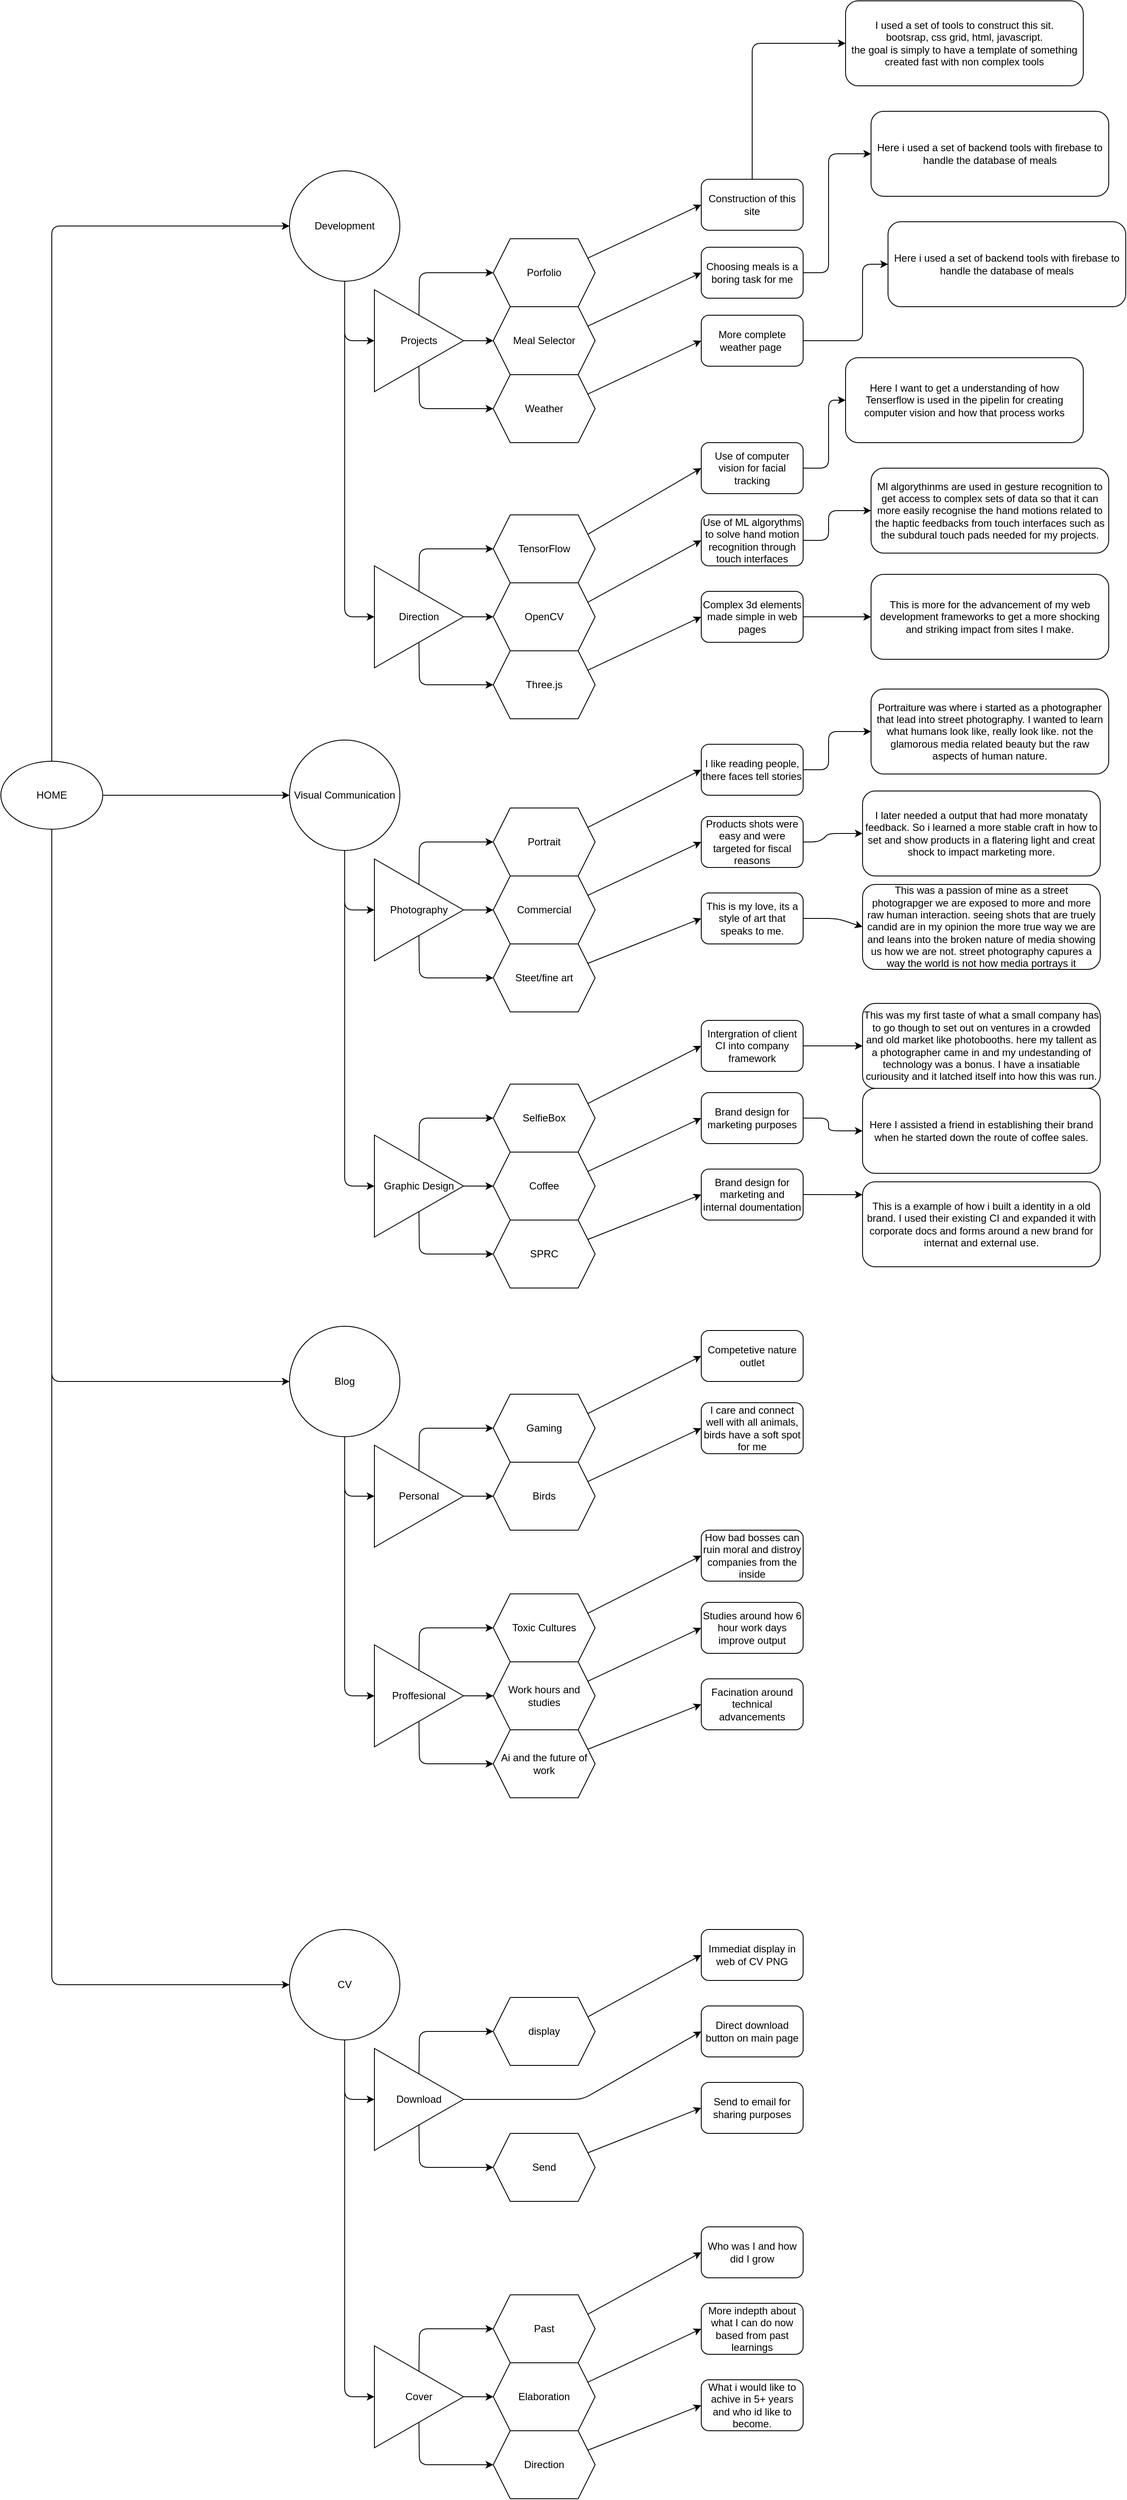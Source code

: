 <mxfile>
    <diagram id="Pk0p09Dkrhj8Kk0BYccX" name="Page-1">
        <mxGraphModel dx="1793" dy="3858" grid="1" gridSize="10" guides="1" tooltips="1" connect="1" arrows="1" fold="1" page="1" pageScale="1" pageWidth="850" pageHeight="1100" math="0" shadow="0">
            <root>
                <mxCell id="0"/>
                <mxCell id="1" parent="0"/>
                <mxCell id="55" style="edgeStyle=none;html=1;exitX=0.5;exitY=1;exitDx=0;exitDy=0;entryX=0;entryY=0.5;entryDx=0;entryDy=0;" edge="1" parent="1" source="53" target="54">
                    <mxGeometry relative="1" as="geometry">
                        <mxPoint x="-385" y="-1220" as="targetPoint"/>
                        <Array as="points">
                            <mxPoint x="-370" y="-1270"/>
                        </Array>
                    </mxGeometry>
                </mxCell>
                <mxCell id="57" style="edgeStyle=none;html=1;exitX=0.5;exitY=1;exitDx=0;exitDy=0;entryX=0;entryY=0.5;entryDx=0;entryDy=0;" edge="1" parent="1" source="53" target="58">
                    <mxGeometry relative="1" as="geometry">
                        <mxPoint x="-370.381" y="-1140" as="targetPoint"/>
                        <Array as="points">
                            <mxPoint x="-370" y="-945"/>
                        </Array>
                    </mxGeometry>
                </mxCell>
                <mxCell id="53" value="Visual Communication" style="ellipse;whiteSpace=wrap;html=1;aspect=fixed;" vertex="1" parent="1">
                    <mxGeometry x="-435" y="-1470" width="130" height="130" as="geometry"/>
                </mxCell>
                <mxCell id="60" style="edgeStyle=none;html=1;exitX=0.5;exitY=0;exitDx=0;exitDy=0;entryX=0;entryY=0.5;entryDx=0;entryDy=0;" edge="1" parent="1" source="54" target="59">
                    <mxGeometry relative="1" as="geometry">
                        <Array as="points">
                            <mxPoint x="-282" y="-1350"/>
                        </Array>
                    </mxGeometry>
                </mxCell>
                <mxCell id="62" style="edgeStyle=none;html=1;exitX=1;exitY=0.5;exitDx=0;exitDy=0;entryX=0;entryY=0.5;entryDx=0;entryDy=0;" edge="1" parent="1" source="54" target="61">
                    <mxGeometry relative="1" as="geometry"/>
                </mxCell>
                <mxCell id="63" style="edgeStyle=none;html=1;exitX=0.5;exitY=1;exitDx=0;exitDy=0;entryX=0;entryY=0.5;entryDx=0;entryDy=0;" edge="1" parent="1" source="54" target="64">
                    <mxGeometry relative="1" as="geometry">
                        <mxPoint x="-282.529" y="-1170" as="targetPoint"/>
                        <Array as="points">
                            <mxPoint x="-282" y="-1190"/>
                        </Array>
                    </mxGeometry>
                </mxCell>
                <mxCell id="54" value="Photography" style="triangle;whiteSpace=wrap;html=1;" vertex="1" parent="1">
                    <mxGeometry x="-335" y="-1330" width="105" height="120" as="geometry"/>
                </mxCell>
                <mxCell id="68" style="edgeStyle=none;html=1;exitX=0.5;exitY=0;exitDx=0;exitDy=0;entryX=0;entryY=0.5;entryDx=0;entryDy=0;" edge="1" parent="1" source="58" target="65">
                    <mxGeometry relative="1" as="geometry">
                        <Array as="points">
                            <mxPoint x="-282" y="-1025"/>
                        </Array>
                    </mxGeometry>
                </mxCell>
                <mxCell id="69" style="edgeStyle=none;html=1;exitX=1;exitY=0.5;exitDx=0;exitDy=0;entryX=0;entryY=0.5;entryDx=0;entryDy=0;" edge="1" parent="1" source="58" target="66">
                    <mxGeometry relative="1" as="geometry"/>
                </mxCell>
                <mxCell id="70" style="edgeStyle=none;html=1;exitX=0.5;exitY=1;exitDx=0;exitDy=0;entryX=0;entryY=0.5;entryDx=0;entryDy=0;" edge="1" parent="1" source="58" target="67">
                    <mxGeometry relative="1" as="geometry">
                        <Array as="points">
                            <mxPoint x="-282" y="-865"/>
                        </Array>
                    </mxGeometry>
                </mxCell>
                <mxCell id="58" value="Graphic Design" style="triangle;whiteSpace=wrap;html=1;" vertex="1" parent="1">
                    <mxGeometry x="-335" y="-1005" width="105" height="120" as="geometry"/>
                </mxCell>
                <mxCell id="152" style="edgeStyle=none;html=1;exitX=1;exitY=0.25;exitDx=0;exitDy=0;entryX=0;entryY=0.5;entryDx=0;entryDy=0;" edge="1" parent="1" source="59" target="150">
                    <mxGeometry relative="1" as="geometry"/>
                </mxCell>
                <mxCell id="59" value="Portrait" style="shape=hexagon;perimeter=hexagonPerimeter2;whiteSpace=wrap;html=1;fixedSize=1;" vertex="1" parent="1">
                    <mxGeometry x="-195" y="-1390" width="120" height="80" as="geometry"/>
                </mxCell>
                <mxCell id="154" style="edgeStyle=none;html=1;exitX=1;exitY=0.25;exitDx=0;exitDy=0;entryX=0;entryY=0.5;entryDx=0;entryDy=0;" edge="1" parent="1" source="61" target="149">
                    <mxGeometry relative="1" as="geometry"/>
                </mxCell>
                <mxCell id="61" value="Commercial" style="shape=hexagon;perimeter=hexagonPerimeter2;whiteSpace=wrap;html=1;fixedSize=1;" vertex="1" parent="1">
                    <mxGeometry x="-195" y="-1310" width="120" height="80" as="geometry"/>
                </mxCell>
                <mxCell id="153" style="edgeStyle=none;html=1;exitX=1;exitY=0.25;exitDx=0;exitDy=0;entryX=0;entryY=0.5;entryDx=0;entryDy=0;" edge="1" parent="1" source="64" target="151">
                    <mxGeometry relative="1" as="geometry"/>
                </mxCell>
                <mxCell id="64" value="Steet/fine art" style="shape=hexagon;perimeter=hexagonPerimeter2;whiteSpace=wrap;html=1;fixedSize=1;" vertex="1" parent="1">
                    <mxGeometry x="-195" y="-1230" width="120" height="80" as="geometry"/>
                </mxCell>
                <mxCell id="158" style="edgeStyle=none;html=1;exitX=1;exitY=0.25;exitDx=0;exitDy=0;entryX=0;entryY=0.5;entryDx=0;entryDy=0;" edge="1" parent="1" source="65" target="156">
                    <mxGeometry relative="1" as="geometry"/>
                </mxCell>
                <mxCell id="65" value="SelfieBox" style="shape=hexagon;perimeter=hexagonPerimeter2;whiteSpace=wrap;html=1;fixedSize=1;" vertex="1" parent="1">
                    <mxGeometry x="-195" y="-1065" width="120" height="80" as="geometry"/>
                </mxCell>
                <mxCell id="159" style="edgeStyle=none;html=1;exitX=1;exitY=0.25;exitDx=0;exitDy=0;entryX=0;entryY=0.5;entryDx=0;entryDy=0;" edge="1" parent="1" source="66" target="155">
                    <mxGeometry relative="1" as="geometry"/>
                </mxCell>
                <mxCell id="66" value="Coffee" style="shape=hexagon;perimeter=hexagonPerimeter2;whiteSpace=wrap;html=1;fixedSize=1;" vertex="1" parent="1">
                    <mxGeometry x="-195" y="-985" width="120" height="80" as="geometry"/>
                </mxCell>
                <mxCell id="160" style="edgeStyle=none;html=1;exitX=1;exitY=0.25;exitDx=0;exitDy=0;entryX=0;entryY=0.5;entryDx=0;entryDy=0;" edge="1" parent="1" source="67" target="157">
                    <mxGeometry relative="1" as="geometry"/>
                </mxCell>
                <mxCell id="67" value="SPRC" style="shape=hexagon;perimeter=hexagonPerimeter2;whiteSpace=wrap;html=1;fixedSize=1;" vertex="1" parent="1">
                    <mxGeometry x="-195" y="-905" width="120" height="80" as="geometry"/>
                </mxCell>
                <mxCell id="72" style="edgeStyle=none;html=1;entryX=0;entryY=0.5;entryDx=0;entryDy=0;" edge="1" parent="1" source="71" target="53">
                    <mxGeometry relative="1" as="geometry"/>
                </mxCell>
                <mxCell id="90" style="edgeStyle=none;html=1;entryX=0;entryY=0.5;entryDx=0;entryDy=0;" edge="1" parent="1" source="71" target="75">
                    <mxGeometry relative="1" as="geometry">
                        <Array as="points">
                            <mxPoint x="-715" y="-2075"/>
                        </Array>
                    </mxGeometry>
                </mxCell>
                <mxCell id="108" style="edgeStyle=none;html=1;entryX=0;entryY=0.5;entryDx=0;entryDy=0;" edge="1" parent="1" source="71" target="93">
                    <mxGeometry relative="1" as="geometry">
                        <Array as="points">
                            <mxPoint x="-715" y="-715"/>
                        </Array>
                    </mxGeometry>
                </mxCell>
                <mxCell id="126" style="edgeStyle=none;html=1;exitX=0.5;exitY=1;exitDx=0;exitDy=0;entryX=0;entryY=0.5;entryDx=0;entryDy=0;" edge="1" parent="1" source="71" target="111">
                    <mxGeometry relative="1" as="geometry">
                        <Array as="points">
                            <mxPoint x="-715" y="-5"/>
                        </Array>
                    </mxGeometry>
                </mxCell>
                <mxCell id="71" value="HOME" style="ellipse;whiteSpace=wrap;html=1;" vertex="1" parent="1">
                    <mxGeometry x="-775" y="-1445" width="120" height="80" as="geometry"/>
                </mxCell>
                <mxCell id="73" style="edgeStyle=none;html=1;exitX=0.5;exitY=1;exitDx=0;exitDy=0;entryX=0;entryY=0.5;entryDx=0;entryDy=0;" edge="1" parent="1" source="75" target="79">
                    <mxGeometry relative="1" as="geometry">
                        <mxPoint x="-385" y="-1890" as="targetPoint"/>
                        <Array as="points">
                            <mxPoint x="-370" y="-1940"/>
                        </Array>
                    </mxGeometry>
                </mxCell>
                <mxCell id="74" style="edgeStyle=none;html=1;exitX=0.5;exitY=1;exitDx=0;exitDy=0;entryX=0;entryY=0.5;entryDx=0;entryDy=0;" edge="1" parent="1" source="75" target="83">
                    <mxGeometry relative="1" as="geometry">
                        <mxPoint x="-370.381" y="-1810" as="targetPoint"/>
                        <Array as="points">
                            <mxPoint x="-370" y="-1615"/>
                        </Array>
                    </mxGeometry>
                </mxCell>
                <mxCell id="75" value="Development" style="ellipse;whiteSpace=wrap;html=1;aspect=fixed;" vertex="1" parent="1">
                    <mxGeometry x="-435" y="-2140" width="130" height="130" as="geometry"/>
                </mxCell>
                <mxCell id="76" style="edgeStyle=none;html=1;exitX=0.5;exitY=0;exitDx=0;exitDy=0;entryX=0;entryY=0.5;entryDx=0;entryDy=0;" edge="1" parent="1" source="79" target="84">
                    <mxGeometry relative="1" as="geometry">
                        <Array as="points">
                            <mxPoint x="-282" y="-2020"/>
                        </Array>
                    </mxGeometry>
                </mxCell>
                <mxCell id="77" style="edgeStyle=none;html=1;exitX=1;exitY=0.5;exitDx=0;exitDy=0;entryX=0;entryY=0.5;entryDx=0;entryDy=0;" edge="1" parent="1" source="79" target="85">
                    <mxGeometry relative="1" as="geometry"/>
                </mxCell>
                <mxCell id="78" style="edgeStyle=none;html=1;exitX=0.5;exitY=1;exitDx=0;exitDy=0;entryX=0;entryY=0.5;entryDx=0;entryDy=0;" edge="1" parent="1" source="79" target="86">
                    <mxGeometry relative="1" as="geometry">
                        <mxPoint x="-282.529" y="-1840" as="targetPoint"/>
                        <Array as="points">
                            <mxPoint x="-282" y="-1860"/>
                        </Array>
                    </mxGeometry>
                </mxCell>
                <mxCell id="79" value="Projects" style="triangle;whiteSpace=wrap;html=1;" vertex="1" parent="1">
                    <mxGeometry x="-335" y="-2000" width="105" height="120" as="geometry"/>
                </mxCell>
                <mxCell id="80" style="edgeStyle=none;html=1;exitX=0.5;exitY=0;exitDx=0;exitDy=0;entryX=0;entryY=0.5;entryDx=0;entryDy=0;" edge="1" parent="1" source="83" target="87">
                    <mxGeometry relative="1" as="geometry">
                        <Array as="points">
                            <mxPoint x="-282" y="-1695"/>
                        </Array>
                    </mxGeometry>
                </mxCell>
                <mxCell id="81" style="edgeStyle=none;html=1;exitX=1;exitY=0.5;exitDx=0;exitDy=0;entryX=0;entryY=0.5;entryDx=0;entryDy=0;" edge="1" parent="1" source="83" target="88">
                    <mxGeometry relative="1" as="geometry"/>
                </mxCell>
                <mxCell id="82" style="edgeStyle=none;html=1;exitX=0.5;exitY=1;exitDx=0;exitDy=0;entryX=0;entryY=0.5;entryDx=0;entryDy=0;" edge="1" parent="1" source="83" target="89">
                    <mxGeometry relative="1" as="geometry">
                        <Array as="points">
                            <mxPoint x="-282" y="-1535"/>
                        </Array>
                    </mxGeometry>
                </mxCell>
                <mxCell id="83" value="Direction" style="triangle;whiteSpace=wrap;html=1;" vertex="1" parent="1">
                    <mxGeometry x="-335" y="-1675" width="105" height="120" as="geometry"/>
                </mxCell>
                <mxCell id="135" style="edgeStyle=none;html=1;exitX=1;exitY=0.25;exitDx=0;exitDy=0;entryX=0;entryY=0.5;entryDx=0;entryDy=0;" edge="1" parent="1" source="84" target="137">
                    <mxGeometry relative="1" as="geometry">
                        <mxPoint x="20" y="-2090" as="targetPoint"/>
                    </mxGeometry>
                </mxCell>
                <mxCell id="84" value="Porfolio" style="shape=hexagon;perimeter=hexagonPerimeter2;whiteSpace=wrap;html=1;fixedSize=1;" vertex="1" parent="1">
                    <mxGeometry x="-195" y="-2060" width="120" height="80" as="geometry"/>
                </mxCell>
                <mxCell id="139" style="edgeStyle=none;html=1;exitX=1;exitY=0.25;exitDx=0;exitDy=0;entryX=0;entryY=0.5;entryDx=0;entryDy=0;" edge="1" parent="1" source="85" target="138">
                    <mxGeometry relative="1" as="geometry"/>
                </mxCell>
                <mxCell id="85" value="Meal Selector" style="shape=hexagon;perimeter=hexagonPerimeter2;whiteSpace=wrap;html=1;fixedSize=1;" vertex="1" parent="1">
                    <mxGeometry x="-195" y="-1980" width="120" height="80" as="geometry"/>
                </mxCell>
                <mxCell id="141" style="edgeStyle=none;html=1;exitX=1;exitY=0.25;exitDx=0;exitDy=0;entryX=0;entryY=0.5;entryDx=0;entryDy=0;" edge="1" parent="1" source="86" target="140">
                    <mxGeometry relative="1" as="geometry"/>
                </mxCell>
                <mxCell id="86" value="Weather" style="shape=hexagon;perimeter=hexagonPerimeter2;whiteSpace=wrap;html=1;fixedSize=1;" vertex="1" parent="1">
                    <mxGeometry x="-195" y="-1900" width="120" height="80" as="geometry"/>
                </mxCell>
                <mxCell id="146" style="edgeStyle=none;html=1;exitX=1;exitY=0.25;exitDx=0;exitDy=0;entryX=0;entryY=0.5;entryDx=0;entryDy=0;" edge="1" parent="1" source="87" target="142">
                    <mxGeometry relative="1" as="geometry">
                        <mxPoint x="30" y="-1790" as="targetPoint"/>
                    </mxGeometry>
                </mxCell>
                <mxCell id="87" value="TensorFlow" style="shape=hexagon;perimeter=hexagonPerimeter2;whiteSpace=wrap;html=1;fixedSize=1;" vertex="1" parent="1">
                    <mxGeometry x="-195" y="-1735" width="120" height="80" as="geometry"/>
                </mxCell>
                <mxCell id="147" style="edgeStyle=none;html=1;exitX=1;exitY=0.25;exitDx=0;exitDy=0;entryX=0;entryY=0.5;entryDx=0;entryDy=0;" edge="1" parent="1" source="88" target="143">
                    <mxGeometry relative="1" as="geometry">
                        <mxPoint x="30" y="-1705" as="targetPoint"/>
                    </mxGeometry>
                </mxCell>
                <mxCell id="88" value="OpenCV" style="shape=hexagon;perimeter=hexagonPerimeter2;whiteSpace=wrap;html=1;fixedSize=1;" vertex="1" parent="1">
                    <mxGeometry x="-195" y="-1655" width="120" height="80" as="geometry"/>
                </mxCell>
                <mxCell id="148" style="edgeStyle=none;html=1;exitX=1;exitY=0.25;exitDx=0;exitDy=0;entryX=0;entryY=0.5;entryDx=0;entryDy=0;" edge="1" parent="1" source="89" target="144">
                    <mxGeometry relative="1" as="geometry"/>
                </mxCell>
                <mxCell id="89" value="Three.js" style="shape=hexagon;perimeter=hexagonPerimeter2;whiteSpace=wrap;html=1;fixedSize=1;" vertex="1" parent="1">
                    <mxGeometry x="-195" y="-1575" width="120" height="80" as="geometry"/>
                </mxCell>
                <mxCell id="91" style="edgeStyle=none;html=1;exitX=0.5;exitY=1;exitDx=0;exitDy=0;entryX=0;entryY=0.5;entryDx=0;entryDy=0;" edge="1" parent="1" source="93" target="97">
                    <mxGeometry relative="1" as="geometry">
                        <mxPoint x="-385" y="-530" as="targetPoint"/>
                        <Array as="points">
                            <mxPoint x="-370" y="-580"/>
                        </Array>
                    </mxGeometry>
                </mxCell>
                <mxCell id="92" style="edgeStyle=none;html=1;exitX=0.5;exitY=1;exitDx=0;exitDy=0;entryX=0;entryY=0.5;entryDx=0;entryDy=0;" edge="1" parent="1" source="93" target="101">
                    <mxGeometry relative="1" as="geometry">
                        <mxPoint x="-370.381" y="-450" as="targetPoint"/>
                        <Array as="points">
                            <mxPoint x="-370" y="-345"/>
                        </Array>
                    </mxGeometry>
                </mxCell>
                <mxCell id="93" value="Blog" style="ellipse;whiteSpace=wrap;html=1;aspect=fixed;" vertex="1" parent="1">
                    <mxGeometry x="-435" y="-780" width="130" height="130" as="geometry"/>
                </mxCell>
                <mxCell id="94" style="edgeStyle=none;html=1;exitX=0.5;exitY=0;exitDx=0;exitDy=0;entryX=0;entryY=0.5;entryDx=0;entryDy=0;" edge="1" parent="1" source="97" target="102">
                    <mxGeometry relative="1" as="geometry">
                        <Array as="points">
                            <mxPoint x="-282" y="-660"/>
                        </Array>
                    </mxGeometry>
                </mxCell>
                <mxCell id="95" style="edgeStyle=none;html=1;exitX=1;exitY=0.5;exitDx=0;exitDy=0;entryX=0;entryY=0.5;entryDx=0;entryDy=0;" edge="1" parent="1" source="97" target="103">
                    <mxGeometry relative="1" as="geometry"/>
                </mxCell>
                <mxCell id="97" value="Personal" style="triangle;whiteSpace=wrap;html=1;" vertex="1" parent="1">
                    <mxGeometry x="-335" y="-640" width="105" height="120" as="geometry"/>
                </mxCell>
                <mxCell id="98" style="edgeStyle=none;html=1;exitX=0.5;exitY=0;exitDx=0;exitDy=0;entryX=0;entryY=0.5;entryDx=0;entryDy=0;" edge="1" parent="1" source="101" target="105">
                    <mxGeometry relative="1" as="geometry">
                        <Array as="points">
                            <mxPoint x="-282" y="-425"/>
                        </Array>
                    </mxGeometry>
                </mxCell>
                <mxCell id="99" style="edgeStyle=none;html=1;exitX=1;exitY=0.5;exitDx=0;exitDy=0;entryX=0;entryY=0.5;entryDx=0;entryDy=0;" edge="1" parent="1" source="101" target="106">
                    <mxGeometry relative="1" as="geometry"/>
                </mxCell>
                <mxCell id="100" style="edgeStyle=none;html=1;exitX=0.5;exitY=1;exitDx=0;exitDy=0;entryX=0;entryY=0.5;entryDx=0;entryDy=0;" edge="1" parent="1" source="101" target="107">
                    <mxGeometry relative="1" as="geometry">
                        <Array as="points">
                            <mxPoint x="-282" y="-265"/>
                        </Array>
                    </mxGeometry>
                </mxCell>
                <mxCell id="101" value="Proffesional" style="triangle;whiteSpace=wrap;html=1;" vertex="1" parent="1">
                    <mxGeometry x="-335" y="-405" width="105" height="120" as="geometry"/>
                </mxCell>
                <mxCell id="164" style="edgeStyle=none;html=1;exitX=1;exitY=0.25;exitDx=0;exitDy=0;entryX=0;entryY=0.5;entryDx=0;entryDy=0;" edge="1" parent="1" source="102" target="162">
                    <mxGeometry relative="1" as="geometry"/>
                </mxCell>
                <mxCell id="102" value="Gaming" style="shape=hexagon;perimeter=hexagonPerimeter2;whiteSpace=wrap;html=1;fixedSize=1;" vertex="1" parent="1">
                    <mxGeometry x="-195" y="-700" width="120" height="80" as="geometry"/>
                </mxCell>
                <mxCell id="165" style="edgeStyle=none;html=1;exitX=1;exitY=0.25;exitDx=0;exitDy=0;entryX=0;entryY=0.5;entryDx=0;entryDy=0;" edge="1" parent="1" source="103" target="161">
                    <mxGeometry relative="1" as="geometry"/>
                </mxCell>
                <mxCell id="103" value="Birds" style="shape=hexagon;perimeter=hexagonPerimeter2;whiteSpace=wrap;html=1;fixedSize=1;" vertex="1" parent="1">
                    <mxGeometry x="-195" y="-620" width="120" height="80" as="geometry"/>
                </mxCell>
                <mxCell id="167" style="edgeStyle=none;html=1;exitX=1;exitY=0.25;exitDx=0;exitDy=0;entryX=0;entryY=0.5;entryDx=0;entryDy=0;" edge="1" parent="1" source="105" target="169">
                    <mxGeometry relative="1" as="geometry">
                        <mxPoint x="50" y="-490" as="targetPoint"/>
                    </mxGeometry>
                </mxCell>
                <mxCell id="105" value="Toxic Cultures" style="shape=hexagon;perimeter=hexagonPerimeter2;whiteSpace=wrap;html=1;fixedSize=1;" vertex="1" parent="1">
                    <mxGeometry x="-195" y="-465" width="120" height="80" as="geometry"/>
                </mxCell>
                <mxCell id="171" style="edgeStyle=none;html=1;exitX=1;exitY=0.25;exitDx=0;exitDy=0;entryX=0;entryY=0.5;entryDx=0;entryDy=0;" edge="1" parent="1" source="106" target="168">
                    <mxGeometry relative="1" as="geometry"/>
                </mxCell>
                <mxCell id="106" value="Work hours and studies" style="shape=hexagon;perimeter=hexagonPerimeter2;whiteSpace=wrap;html=1;fixedSize=1;" vertex="1" parent="1">
                    <mxGeometry x="-195" y="-385" width="120" height="80" as="geometry"/>
                </mxCell>
                <mxCell id="172" style="edgeStyle=none;html=1;exitX=1;exitY=0.25;exitDx=0;exitDy=0;entryX=0;entryY=0.5;entryDx=0;entryDy=0;" edge="1" parent="1" source="107" target="170">
                    <mxGeometry relative="1" as="geometry"/>
                </mxCell>
                <mxCell id="107" value="Ai and the future of work" style="shape=hexagon;perimeter=hexagonPerimeter2;whiteSpace=wrap;html=1;fixedSize=1;" vertex="1" parent="1">
                    <mxGeometry x="-195" y="-305" width="120" height="80" as="geometry"/>
                </mxCell>
                <mxCell id="109" style="edgeStyle=none;html=1;exitX=0.5;exitY=1;exitDx=0;exitDy=0;entryX=0;entryY=0.5;entryDx=0;entryDy=0;" edge="1" parent="1" source="111" target="115">
                    <mxGeometry relative="1" as="geometry">
                        <mxPoint x="-385" y="180" as="targetPoint"/>
                        <Array as="points">
                            <mxPoint x="-370" y="130"/>
                        </Array>
                    </mxGeometry>
                </mxCell>
                <mxCell id="134" style="edgeStyle=none;html=1;exitX=0.5;exitY=1;exitDx=0;exitDy=0;entryX=0;entryY=0.5;entryDx=0;entryDy=0;" edge="1" parent="1" source="111" target="130">
                    <mxGeometry relative="1" as="geometry">
                        <Array as="points">
                            <mxPoint x="-370" y="480"/>
                        </Array>
                    </mxGeometry>
                </mxCell>
                <mxCell id="111" value="CV" style="ellipse;whiteSpace=wrap;html=1;aspect=fixed;" vertex="1" parent="1">
                    <mxGeometry x="-435" y="-70" width="130" height="130" as="geometry"/>
                </mxCell>
                <mxCell id="112" style="edgeStyle=none;html=1;exitX=0.5;exitY=0;exitDx=0;exitDy=0;entryX=0;entryY=0.5;entryDx=0;entryDy=0;" edge="1" parent="1" source="115" target="120">
                    <mxGeometry relative="1" as="geometry">
                        <Array as="points">
                            <mxPoint x="-282" y="50"/>
                        </Array>
                    </mxGeometry>
                </mxCell>
                <mxCell id="114" style="edgeStyle=none;html=1;exitX=0.5;exitY=1;exitDx=0;exitDy=0;entryX=0;entryY=0.5;entryDx=0;entryDy=0;" edge="1" parent="1" source="115" target="122">
                    <mxGeometry relative="1" as="geometry">
                        <mxPoint x="-282.529" y="230" as="targetPoint"/>
                        <Array as="points">
                            <mxPoint x="-282" y="210"/>
                        </Array>
                    </mxGeometry>
                </mxCell>
                <mxCell id="177" style="edgeStyle=none;html=1;exitX=1;exitY=0.5;exitDx=0;exitDy=0;entryX=0;entryY=0.5;entryDx=0;entryDy=0;" edge="1" parent="1" source="115" target="178">
                    <mxGeometry relative="1" as="geometry">
                        <mxPoint x="50" y="60" as="targetPoint"/>
                        <Array as="points">
                            <mxPoint x="-90" y="130"/>
                        </Array>
                    </mxGeometry>
                </mxCell>
                <mxCell id="115" value="Download" style="triangle;whiteSpace=wrap;html=1;" vertex="1" parent="1">
                    <mxGeometry x="-335" y="70" width="105" height="120" as="geometry"/>
                </mxCell>
                <mxCell id="175" style="edgeStyle=none;html=1;exitX=1;exitY=0.25;exitDx=0;exitDy=0;entryX=0;entryY=0.5;entryDx=0;entryDy=0;" edge="1" parent="1" source="120" target="173">
                    <mxGeometry relative="1" as="geometry"/>
                </mxCell>
                <mxCell id="120" value="display" style="shape=hexagon;perimeter=hexagonPerimeter2;whiteSpace=wrap;html=1;fixedSize=1;" vertex="1" parent="1">
                    <mxGeometry x="-195" y="10" width="120" height="80" as="geometry"/>
                </mxCell>
                <mxCell id="176" style="edgeStyle=none;html=1;exitX=1;exitY=0.25;exitDx=0;exitDy=0;entryX=0;entryY=0.5;entryDx=0;entryDy=0;" edge="1" parent="1" source="122" target="179">
                    <mxGeometry relative="1" as="geometry">
                        <mxPoint x="50" y="140" as="targetPoint"/>
                    </mxGeometry>
                </mxCell>
                <mxCell id="122" value="Send" style="shape=hexagon;perimeter=hexagonPerimeter2;whiteSpace=wrap;html=1;fixedSize=1;" vertex="1" parent="1">
                    <mxGeometry x="-195" y="170" width="120" height="80" as="geometry"/>
                </mxCell>
                <mxCell id="127" style="edgeStyle=none;html=1;exitX=0.5;exitY=0;exitDx=0;exitDy=0;entryX=0;entryY=0.5;entryDx=0;entryDy=0;" edge="1" parent="1" source="130" target="131">
                    <mxGeometry relative="1" as="geometry">
                        <Array as="points">
                            <mxPoint x="-282" y="400"/>
                        </Array>
                    </mxGeometry>
                </mxCell>
                <mxCell id="128" style="edgeStyle=none;html=1;exitX=1;exitY=0.5;exitDx=0;exitDy=0;entryX=0;entryY=0.5;entryDx=0;entryDy=0;" edge="1" parent="1" source="130" target="132">
                    <mxGeometry relative="1" as="geometry"/>
                </mxCell>
                <mxCell id="129" style="edgeStyle=none;html=1;exitX=0.5;exitY=1;exitDx=0;exitDy=0;entryX=0;entryY=0.5;entryDx=0;entryDy=0;" edge="1" parent="1" source="130" target="133">
                    <mxGeometry relative="1" as="geometry">
                        <Array as="points">
                            <mxPoint x="-282" y="560"/>
                        </Array>
                    </mxGeometry>
                </mxCell>
                <mxCell id="130" value="Cover" style="triangle;whiteSpace=wrap;html=1;" vertex="1" parent="1">
                    <mxGeometry x="-335" y="420" width="105" height="120" as="geometry"/>
                </mxCell>
                <mxCell id="183" style="edgeStyle=none;html=1;exitX=1;exitY=0.25;exitDx=0;exitDy=0;entryX=0;entryY=0.5;entryDx=0;entryDy=0;" edge="1" parent="1" source="131" target="180">
                    <mxGeometry relative="1" as="geometry"/>
                </mxCell>
                <mxCell id="131" value="Past" style="shape=hexagon;perimeter=hexagonPerimeter2;whiteSpace=wrap;html=1;fixedSize=1;" vertex="1" parent="1">
                    <mxGeometry x="-195" y="360" width="120" height="80" as="geometry"/>
                </mxCell>
                <mxCell id="184" style="edgeStyle=none;html=1;exitX=1;exitY=0.25;exitDx=0;exitDy=0;entryX=0;entryY=0.5;entryDx=0;entryDy=0;" edge="1" parent="1" source="132" target="181">
                    <mxGeometry relative="1" as="geometry"/>
                </mxCell>
                <mxCell id="132" value="Elaboration" style="shape=hexagon;perimeter=hexagonPerimeter2;whiteSpace=wrap;html=1;fixedSize=1;" vertex="1" parent="1">
                    <mxGeometry x="-195" y="440" width="120" height="80" as="geometry"/>
                </mxCell>
                <mxCell id="185" style="edgeStyle=none;html=1;exitX=1;exitY=0.25;exitDx=0;exitDy=0;entryX=0;entryY=0.5;entryDx=0;entryDy=0;" edge="1" parent="1" source="133" target="182">
                    <mxGeometry relative="1" as="geometry"/>
                </mxCell>
                <mxCell id="133" value="Direction" style="shape=hexagon;perimeter=hexagonPerimeter2;whiteSpace=wrap;html=1;fixedSize=1;" vertex="1" parent="1">
                    <mxGeometry x="-195" y="520" width="120" height="80" as="geometry"/>
                </mxCell>
                <mxCell id="187" style="edgeStyle=none;html=1;entryX=0;entryY=0.5;entryDx=0;entryDy=0;" edge="1" parent="1" source="137" target="186">
                    <mxGeometry relative="1" as="geometry">
                        <Array as="points">
                            <mxPoint x="110" y="-2290"/>
                        </Array>
                    </mxGeometry>
                </mxCell>
                <mxCell id="137" value="Construction of this site" style="rounded=1;whiteSpace=wrap;html=1;" vertex="1" parent="1">
                    <mxGeometry x="50" y="-2130" width="120" height="60" as="geometry"/>
                </mxCell>
                <mxCell id="189" style="edgeStyle=none;html=1;entryX=0;entryY=0.5;entryDx=0;entryDy=0;" edge="1" parent="1" source="138" target="188">
                    <mxGeometry relative="1" as="geometry">
                        <Array as="points">
                            <mxPoint x="200" y="-2020"/>
                            <mxPoint x="200" y="-2160"/>
                        </Array>
                    </mxGeometry>
                </mxCell>
                <mxCell id="138" value="Choosing meals is a boring task for me" style="rounded=1;whiteSpace=wrap;html=1;" vertex="1" parent="1">
                    <mxGeometry x="50" y="-2050" width="120" height="60" as="geometry"/>
                </mxCell>
                <mxCell id="190" style="edgeStyle=none;html=1;exitX=1;exitY=0.5;exitDx=0;exitDy=0;entryX=0;entryY=0.5;entryDx=0;entryDy=0;" edge="1" parent="1" source="140" target="191">
                    <mxGeometry relative="1" as="geometry">
                        <mxPoint x="240" y="-2030" as="targetPoint"/>
                        <Array as="points">
                            <mxPoint x="240" y="-1940"/>
                            <mxPoint x="240" y="-2030"/>
                        </Array>
                    </mxGeometry>
                </mxCell>
                <mxCell id="140" value="More complete weather page&amp;nbsp;" style="rounded=1;whiteSpace=wrap;html=1;" vertex="1" parent="1">
                    <mxGeometry x="50" y="-1970" width="120" height="60" as="geometry"/>
                </mxCell>
                <mxCell id="142" value="Use of computer vision for facial tracking" style="rounded=1;whiteSpace=wrap;html=1;" vertex="1" parent="1">
                    <mxGeometry x="50" y="-1820" width="120" height="60" as="geometry"/>
                </mxCell>
                <mxCell id="192" style="edgeStyle=none;html=1;entryX=0;entryY=0.5;entryDx=0;entryDy=0;" edge="1" parent="1" target="193">
                    <mxGeometry relative="1" as="geometry">
                        <mxPoint x="230" y="-1790.5" as="targetPoint"/>
                        <mxPoint x="170" y="-1790" as="sourcePoint"/>
                        <Array as="points">
                            <mxPoint x="170" y="-1790"/>
                            <mxPoint x="200" y="-1790"/>
                            <mxPoint x="200" y="-1870"/>
                        </Array>
                    </mxGeometry>
                </mxCell>
                <mxCell id="196" style="edgeStyle=none;html=1;exitX=1;exitY=0.5;exitDx=0;exitDy=0;entryX=0;entryY=0.5;entryDx=0;entryDy=0;" edge="1" parent="1" source="143" target="194">
                    <mxGeometry relative="1" as="geometry">
                        <Array as="points">
                            <mxPoint x="200" y="-1705"/>
                            <mxPoint x="200" y="-1740"/>
                        </Array>
                    </mxGeometry>
                </mxCell>
                <mxCell id="143" value="Use of ML algorythms to solve hand motion recognition through touch interfaces" style="rounded=1;whiteSpace=wrap;html=1;" vertex="1" parent="1">
                    <mxGeometry x="50" y="-1735" width="120" height="60" as="geometry"/>
                </mxCell>
                <mxCell id="198" style="edgeStyle=none;html=1;exitX=1;exitY=0.5;exitDx=0;exitDy=0;entryX=0;entryY=0.5;entryDx=0;entryDy=0;" edge="1" parent="1" source="144" target="197">
                    <mxGeometry relative="1" as="geometry"/>
                </mxCell>
                <mxCell id="144" value="Complex 3d elements made simple in web pages" style="rounded=1;whiteSpace=wrap;html=1;" vertex="1" parent="1">
                    <mxGeometry x="50" y="-1645" width="120" height="60" as="geometry"/>
                </mxCell>
                <mxCell id="202" style="edgeStyle=none;html=1;exitX=1;exitY=0.5;exitDx=0;exitDy=0;entryX=0;entryY=0.5;entryDx=0;entryDy=0;" edge="1" parent="1" source="149">
                    <mxGeometry relative="1" as="geometry">
                        <mxPoint x="240" y="-1360" as="targetPoint"/>
                        <Array as="points">
                            <mxPoint x="190" y="-1350"/>
                            <mxPoint x="200" y="-1360"/>
                        </Array>
                    </mxGeometry>
                </mxCell>
                <mxCell id="149" value="Products shots were easy and were targeted for fiscal reasons" style="rounded=1;whiteSpace=wrap;html=1;" vertex="1" parent="1">
                    <mxGeometry x="50" y="-1380" width="120" height="60" as="geometry"/>
                </mxCell>
                <mxCell id="200" style="edgeStyle=none;html=1;exitX=1;exitY=0.5;exitDx=0;exitDy=0;entryX=0;entryY=0.5;entryDx=0;entryDy=0;" edge="1" parent="1" source="150" target="199">
                    <mxGeometry relative="1" as="geometry">
                        <Array as="points">
                            <mxPoint x="200" y="-1435"/>
                            <mxPoint x="200" y="-1480"/>
                        </Array>
                    </mxGeometry>
                </mxCell>
                <mxCell id="150" value="I like reading people, there faces tell stories" style="rounded=1;whiteSpace=wrap;html=1;" vertex="1" parent="1">
                    <mxGeometry x="50" y="-1465" width="120" height="60" as="geometry"/>
                </mxCell>
                <mxCell id="205" style="edgeStyle=none;html=1;exitX=1;exitY=0.5;exitDx=0;exitDy=0;entryX=0;entryY=0.5;entryDx=0;entryDy=0;" edge="1" parent="1" source="151" target="204">
                    <mxGeometry relative="1" as="geometry">
                        <Array as="points">
                            <mxPoint x="210" y="-1260"/>
                        </Array>
                    </mxGeometry>
                </mxCell>
                <mxCell id="151" value="This is my love, its a style of art that speaks to me." style="rounded=1;whiteSpace=wrap;html=1;" vertex="1" parent="1">
                    <mxGeometry x="50" y="-1290" width="120" height="60" as="geometry"/>
                </mxCell>
                <mxCell id="210" style="edgeStyle=none;html=1;exitX=1;exitY=0.5;exitDx=0;exitDy=0;entryX=0;entryY=0.5;entryDx=0;entryDy=0;" edge="1" parent="1" source="155" target="208">
                    <mxGeometry relative="1" as="geometry">
                        <mxPoint x="230" y="-1025.368" as="targetPoint"/>
                        <Array as="points">
                            <mxPoint x="200" y="-1025"/>
                            <mxPoint x="200" y="-1010"/>
                        </Array>
                    </mxGeometry>
                </mxCell>
                <mxCell id="155" value="Brand design for marketing purposes" style="rounded=1;whiteSpace=wrap;html=1;" vertex="1" parent="1">
                    <mxGeometry x="50" y="-1055" width="120" height="60" as="geometry"/>
                </mxCell>
                <mxCell id="207" style="edgeStyle=none;html=1;exitX=1;exitY=0.5;exitDx=0;exitDy=0;entryX=0;entryY=0.5;entryDx=0;entryDy=0;" edge="1" parent="1" source="156" target="206">
                    <mxGeometry relative="1" as="geometry"/>
                </mxCell>
                <mxCell id="156" value="Intergration of client CI into company framework" style="rounded=1;whiteSpace=wrap;html=1;" vertex="1" parent="1">
                    <mxGeometry x="50" y="-1140" width="120" height="60" as="geometry"/>
                </mxCell>
                <mxCell id="209" style="edgeStyle=none;html=1;exitX=1;exitY=0.5;exitDx=0;exitDy=0;" edge="1" parent="1" source="157">
                    <mxGeometry relative="1" as="geometry">
                        <mxPoint x="240" y="-934.842" as="targetPoint"/>
                    </mxGeometry>
                </mxCell>
                <mxCell id="157" value="Brand design for marketing and internal doumentation" style="rounded=1;whiteSpace=wrap;html=1;" vertex="1" parent="1">
                    <mxGeometry x="50" y="-965" width="120" height="60" as="geometry"/>
                </mxCell>
                <mxCell id="161" value="I care and connect well with all animals, birds have a soft spot for me" style="rounded=1;whiteSpace=wrap;html=1;" vertex="1" parent="1">
                    <mxGeometry x="50" y="-690" width="120" height="60" as="geometry"/>
                </mxCell>
                <mxCell id="162" value="Competetive nature outlet" style="rounded=1;whiteSpace=wrap;html=1;" vertex="1" parent="1">
                    <mxGeometry x="50" y="-775" width="120" height="60" as="geometry"/>
                </mxCell>
                <mxCell id="168" value="Studies around how 6 hour work days improve output" style="rounded=1;whiteSpace=wrap;html=1;" vertex="1" parent="1">
                    <mxGeometry x="50" y="-455" width="120" height="60" as="geometry"/>
                </mxCell>
                <mxCell id="169" value="How bad bosses can ruin moral and distroy companies from the inside" style="rounded=1;whiteSpace=wrap;html=1;" vertex="1" parent="1">
                    <mxGeometry x="50" y="-540" width="120" height="60" as="geometry"/>
                </mxCell>
                <mxCell id="170" value="Facination around technical advancements" style="rounded=1;whiteSpace=wrap;html=1;" vertex="1" parent="1">
                    <mxGeometry x="50" y="-365" width="120" height="60" as="geometry"/>
                </mxCell>
                <mxCell id="173" value="Immediat display in web of CV PNG" style="rounded=1;whiteSpace=wrap;html=1;" vertex="1" parent="1">
                    <mxGeometry x="50" y="-70" width="120" height="60" as="geometry"/>
                </mxCell>
                <mxCell id="178" value="Direct download button on main page" style="rounded=1;whiteSpace=wrap;html=1;" vertex="1" parent="1">
                    <mxGeometry x="50" y="20" width="120" height="60" as="geometry"/>
                </mxCell>
                <mxCell id="179" value="Send to email for sharing purposes" style="rounded=1;whiteSpace=wrap;html=1;" vertex="1" parent="1">
                    <mxGeometry x="50" y="110" width="120" height="60" as="geometry"/>
                </mxCell>
                <mxCell id="180" value="Who was I and how did I grow" style="rounded=1;whiteSpace=wrap;html=1;" vertex="1" parent="1">
                    <mxGeometry x="50" y="280" width="120" height="60" as="geometry"/>
                </mxCell>
                <mxCell id="181" value="More indepth about what I can do now based from past learnings" style="rounded=1;whiteSpace=wrap;html=1;" vertex="1" parent="1">
                    <mxGeometry x="50" y="370" width="120" height="60" as="geometry"/>
                </mxCell>
                <mxCell id="182" value="What i would like to achive in 5+ years and who id like to become." style="rounded=1;whiteSpace=wrap;html=1;" vertex="1" parent="1">
                    <mxGeometry x="50" y="460" width="120" height="60" as="geometry"/>
                </mxCell>
                <mxCell id="186" value="I used a set of tools to construct this sit.&lt;br&gt;bootsrap, css grid, html, javascript.&lt;br&gt;the goal is simply to have a template of something created fast with non complex tools" style="rounded=1;whiteSpace=wrap;html=1;" vertex="1" parent="1">
                    <mxGeometry x="220" y="-2340" width="280" height="100" as="geometry"/>
                </mxCell>
                <mxCell id="188" value="Here i used a set of backend tools with firebase to handle the database of meals" style="rounded=1;whiteSpace=wrap;html=1;" vertex="1" parent="1">
                    <mxGeometry x="250" y="-2210" width="280" height="100" as="geometry"/>
                </mxCell>
                <mxCell id="191" value="Here i used a set of backend tools with firebase to handle the database of meals" style="rounded=1;whiteSpace=wrap;html=1;" vertex="1" parent="1">
                    <mxGeometry x="270" y="-2080" width="280" height="100" as="geometry"/>
                </mxCell>
                <mxCell id="193" value="Here I want to get a understanding of how Tenserflow is used in the pipelin for creating computer vision and how that process works" style="rounded=1;whiteSpace=wrap;html=1;" vertex="1" parent="1">
                    <mxGeometry x="220" y="-1920" width="280" height="100" as="geometry"/>
                </mxCell>
                <mxCell id="194" value="Ml algorythinms are used in gesture recognition to get access to complex sets of data so that it can more easily recognise the hand motions related to the haptic feedbacks from touch interfaces such as the subdural touch pads needed for my projects." style="rounded=1;whiteSpace=wrap;html=1;" vertex="1" parent="1">
                    <mxGeometry x="250" y="-1790" width="280" height="100" as="geometry"/>
                </mxCell>
                <mxCell id="197" value="This is more for the advancement of my web development frameworks to get a more shocking and striking impact from sites I make." style="rounded=1;whiteSpace=wrap;html=1;" vertex="1" parent="1">
                    <mxGeometry x="250" y="-1665" width="280" height="100" as="geometry"/>
                </mxCell>
                <mxCell id="199" value="Portraiture was where i started as a photographer that lead into street photography. I wanted to learn what humans look like, really look like. not the glamorous media related beauty but the raw aspects of human nature." style="rounded=1;whiteSpace=wrap;html=1;" vertex="1" parent="1">
                    <mxGeometry x="250" y="-1530" width="280" height="100" as="geometry"/>
                </mxCell>
                <mxCell id="203" value="I later needed a output that had more monataty feedback. So i learned a more stable craft in how to set and show products in a flatering light and creat shock to impact marketing more." style="rounded=1;whiteSpace=wrap;html=1;" vertex="1" parent="1">
                    <mxGeometry x="240" y="-1410" width="280" height="100" as="geometry"/>
                </mxCell>
                <mxCell id="204" value="This was a passion of mine as a street photograpger we are exposed to more and more raw human interaction. seeing shots that are truely candid are in my opinion the more true way we are and leans into the broken nature of media showing us how we are not. street photography capures a way the world is not how media portrays it" style="rounded=1;whiteSpace=wrap;html=1;" vertex="1" parent="1">
                    <mxGeometry x="240" y="-1300" width="280" height="100" as="geometry"/>
                </mxCell>
                <mxCell id="206" value="This was my first taste of what a small company has to go though to set out on ventures in a crowded and old market like photobooths. here my tallent as a photographer came in and my undestanding of technology was a bonus. I have a insatiable curiousity and it latched itself into how this was run." style="rounded=1;whiteSpace=wrap;html=1;" vertex="1" parent="1">
                    <mxGeometry x="240" y="-1160" width="280" height="100" as="geometry"/>
                </mxCell>
                <mxCell id="208" value="Here I assisted a friend in establishing their brand when he started down the route of coffee sales." style="rounded=1;whiteSpace=wrap;html=1;" vertex="1" parent="1">
                    <mxGeometry x="240" y="-1060" width="280" height="100" as="geometry"/>
                </mxCell>
                <mxCell id="211" value="This is a example of how i built a identity in a old brand. I used their existing CI and expanded it with corporate docs and forms around a new brand for internat and external use." style="rounded=1;whiteSpace=wrap;html=1;" vertex="1" parent="1">
                    <mxGeometry x="240" y="-950" width="280" height="100" as="geometry"/>
                </mxCell>
            </root>
        </mxGraphModel>
    </diagram>
</mxfile>